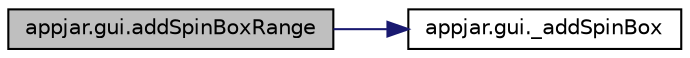 digraph "appjar.gui.addSpinBoxRange"
{
  edge [fontname="Helvetica",fontsize="10",labelfontname="Helvetica",labelfontsize="10"];
  node [fontname="Helvetica",fontsize="10",shape=record];
  rankdir="LR";
  Node738 [label="appjar.gui.addSpinBoxRange",height=0.2,width=0.4,color="black", fillcolor="grey75", style="filled", fontcolor="black"];
  Node738 -> Node739 [color="midnightblue",fontsize="10",style="solid"];
  Node739 [label="appjar.gui._addSpinBox",height=0.2,width=0.4,color="black", fillcolor="white", style="filled",URL="$classappjar_1_1gui.html#a1ca36935d3cd457cc59febfda81a2c53"];
}
